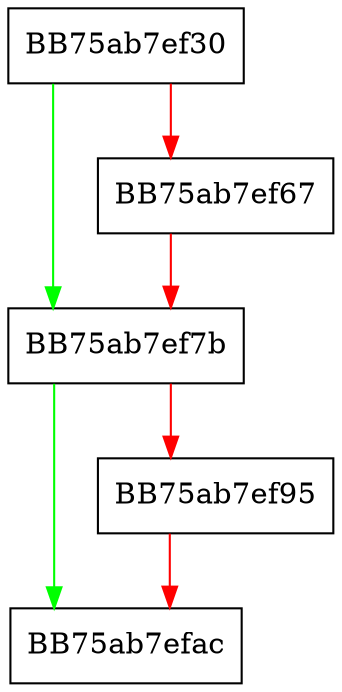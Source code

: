 digraph GetMaxConfidencePropertyList {
  node [shape="box"];
  graph [splines=ortho];
  BB75ab7ef30 -> BB75ab7ef7b [color="green"];
  BB75ab7ef30 -> BB75ab7ef67 [color="red"];
  BB75ab7ef67 -> BB75ab7ef7b [color="red"];
  BB75ab7ef7b -> BB75ab7efac [color="green"];
  BB75ab7ef7b -> BB75ab7ef95 [color="red"];
  BB75ab7ef95 -> BB75ab7efac [color="red"];
}